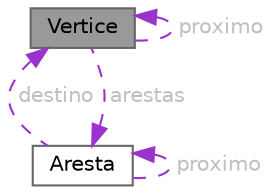 digraph "Vertice"
{
 // LATEX_PDF_SIZE
  bgcolor="transparent";
  edge [fontname=Helvetica,fontsize=10,labelfontname=Helvetica,labelfontsize=10];
  node [fontname=Helvetica,fontsize=10,shape=box,height=0.2,width=0.4];
  Node1 [id="Node000001",label="Vertice",height=0.2,width=0.4,color="gray40", fillcolor="grey60", style="filled", fontcolor="black",tooltip="Representa uma antena no grafo com a sua posição e conexões."];
  Node2 -> Node1 [id="edge1_Node000001_Node000002",dir="back",color="darkorchid3",style="dashed",tooltip=" ",label=" arestas",fontcolor="grey" ];
  Node2 [id="Node000002",label="Aresta",height=0.2,width=0.4,color="gray40", fillcolor="white", style="filled",URL="$structAresta.html",tooltip="Representa uma ligação entre dois vértices com mesma frequência."];
  Node1 -> Node2 [id="edge2_Node000002_Node000001",dir="back",color="darkorchid3",style="dashed",tooltip=" ",label=" destino",fontcolor="grey" ];
  Node2 -> Node2 [id="edge3_Node000002_Node000002",dir="back",color="darkorchid3",style="dashed",tooltip=" ",label=" proximo",fontcolor="grey" ];
  Node1 -> Node1 [id="edge4_Node000001_Node000001",dir="back",color="darkorchid3",style="dashed",tooltip=" ",label=" proximo",fontcolor="grey" ];
}

